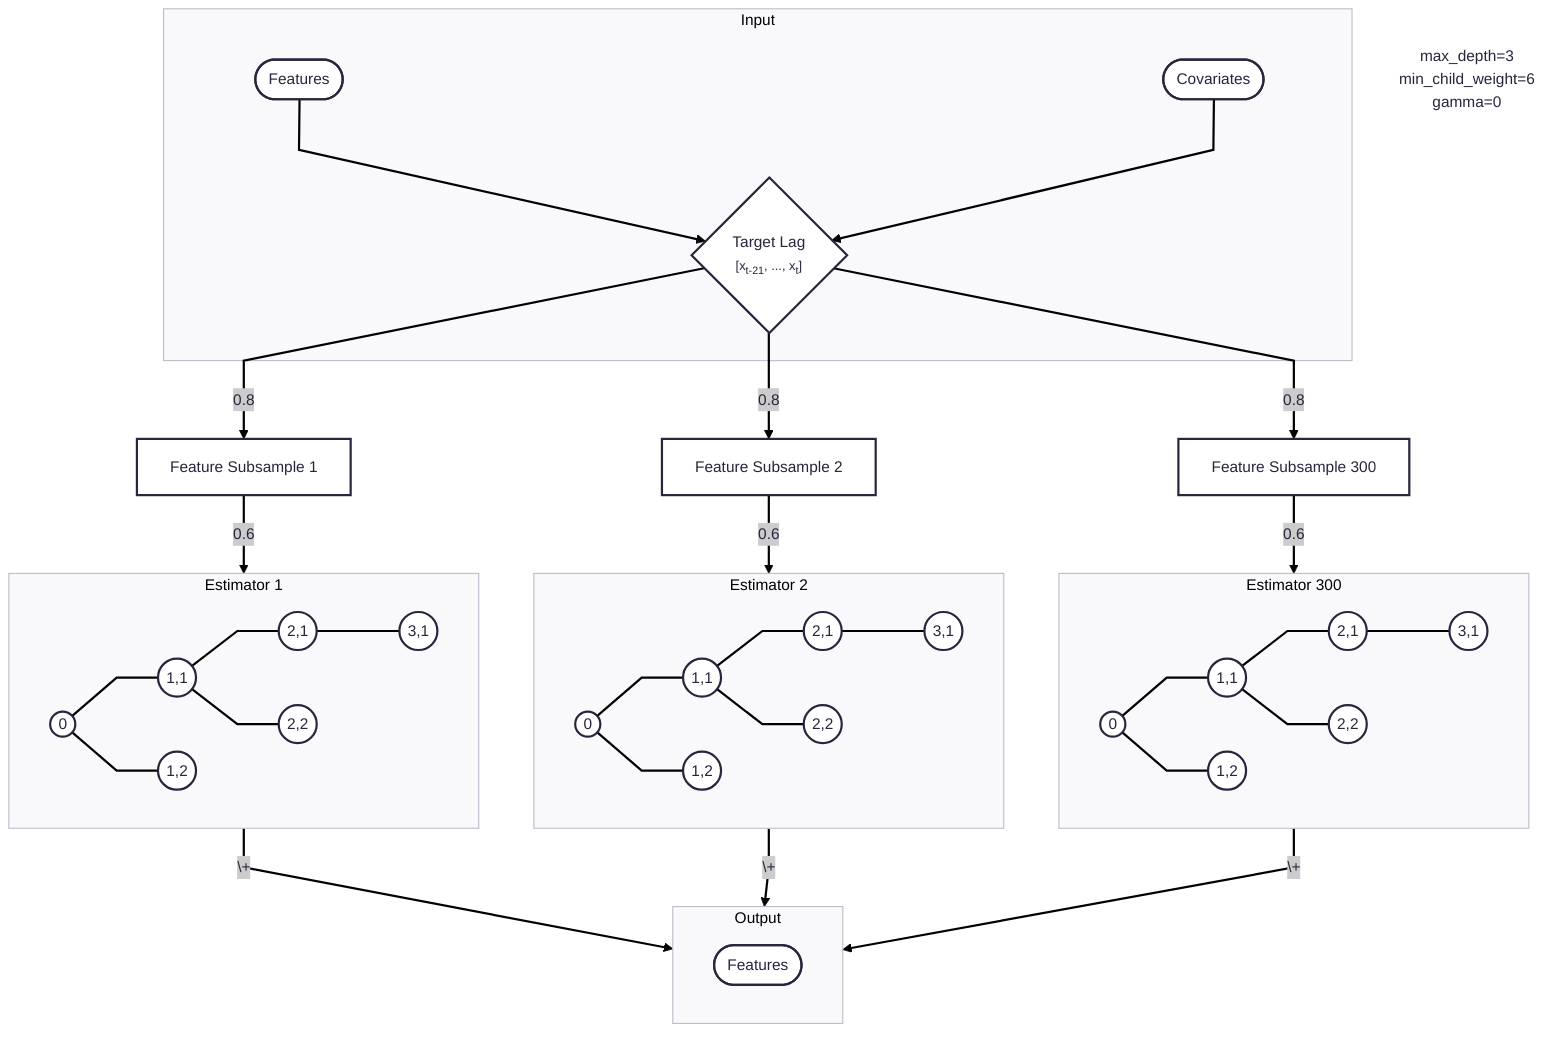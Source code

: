 ---
config:
  theme: redux
  layout: dagre
  look: classic
  flowchart:
    curve: linear
---
flowchart TD
 subgraph Input["Input"]
        A(["Features"])
        B(["Covariates<br>"])
        B4{"Target Lag<br><small>[x<sub>t-21</sub>, ..., x<sub>t</sub>]</small>"}
  end
  S1["Feature Subsample 1"]
  S2["Feature Subsample 2"]
  S3["Feature Subsample 300"]

 subgraph E1["Estimator 1<br>"]
        N11(("0"))
        N12(("1,1"))
        N13(("2,1"))
        N14(("1,2"))
        N15(("2,2"))
        N16(("3,1"))

  end
 subgraph E2["Estimator 2<br>"]
        N21(("0"))
        N22(("1,1"))
        N23(("2,1"))
        N24(("1,2"))
        N25(("2,2"))
        N26(("3,1"))
  end
 subgraph E3["Estimator 300<br>"]
        N31(("0"))
        N32(("1,1"))
        N33(("2,1"))
        N34(("1,2"))
        N35(("2,2"))
        N36(("3,1"))
  end
 subgraph Output["Output"]
        F(["Features"])
  end
    A --> B4
    B --> B4

    N11---N12---N13---N16
    N11---N14
    N12---N15

    N21---N22---N23---N26
    N21---N24
    N22---N25

    N31---N32---N33---N36
    N31---N34
    N32---N35

    B4--0.8-->S1
    B4--0.8-->S2
    B4--0.8-->S3
    S1--0.6-->E1
    S2--0.6-->E2
    S3--0.6-->E3
    E1--\+-->Output
    E2--\+-->Output
    E3--\+-->Output
    n1["max_depth=3<br>min_child_weight=6<br>gamma=0"]
    n1@{ shape: text}